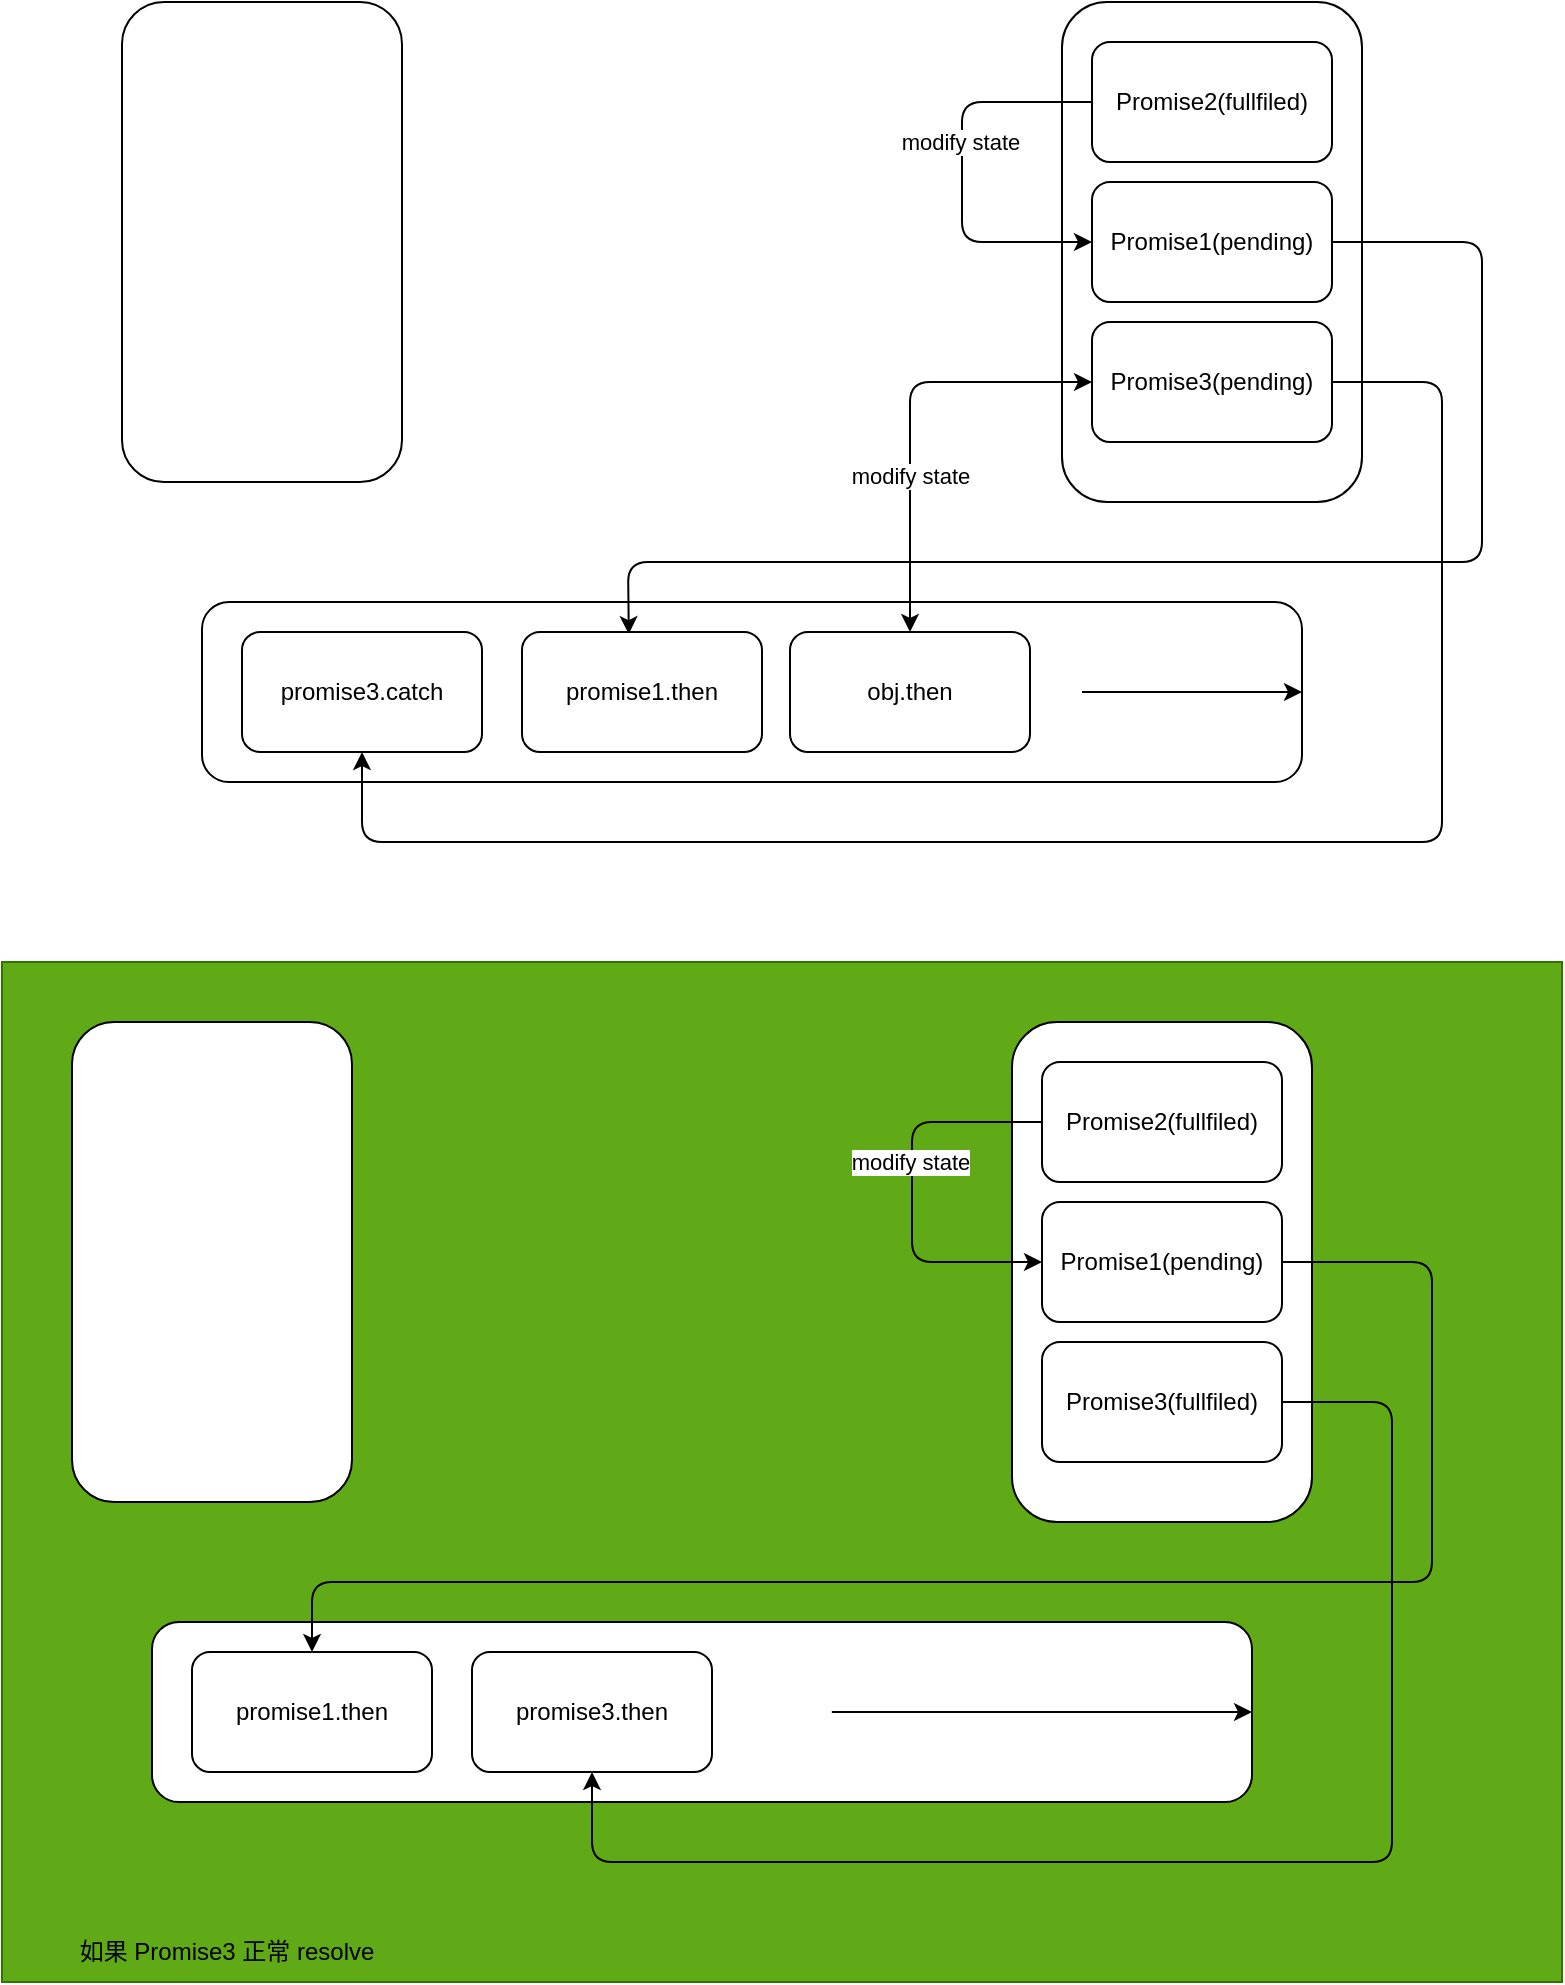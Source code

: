 <mxfile>
    <diagram id="1ImarSw1J3JyCWjy4Q7E" name="第 1 页">
        <mxGraphModel dx="1002" dy="428" grid="1" gridSize="10" guides="1" tooltips="1" connect="1" arrows="1" fold="1" page="1" pageScale="1" pageWidth="827" pageHeight="1169" math="0" shadow="0">
            <root>
                <mxCell id="0"/>
                <mxCell id="1" parent="0"/>
                <mxCell id="53" value="" style="rounded=0;whiteSpace=wrap;html=1;fillColor=#60a917;fontColor=#ffffff;strokeColor=#2D7600;" parent="1" vertex="1">
                    <mxGeometry x="20" y="480" width="780" height="510" as="geometry"/>
                </mxCell>
                <mxCell id="8" value="" style="rounded=1;whiteSpace=wrap;html=1;" parent="1" vertex="1">
                    <mxGeometry x="80" width="140" height="240" as="geometry"/>
                </mxCell>
                <mxCell id="2" value="" style="rounded=1;whiteSpace=wrap;html=1;" parent="1" vertex="1">
                    <mxGeometry x="120" y="300" width="550" height="90" as="geometry"/>
                </mxCell>
                <mxCell id="3" value="" style="rounded=1;whiteSpace=wrap;html=1;" parent="1" vertex="1">
                    <mxGeometry x="550" width="150" height="250" as="geometry"/>
                </mxCell>
                <mxCell id="13" style="edgeStyle=none;html=1;exitX=0;exitY=0.5;exitDx=0;exitDy=0;entryX=0;entryY=0.5;entryDx=0;entryDy=0;" parent="1" source="4" target="5" edge="1">
                    <mxGeometry relative="1" as="geometry">
                        <mxPoint x="500" y="120" as="targetPoint"/>
                        <Array as="points">
                            <mxPoint x="500" y="50"/>
                            <mxPoint x="500" y="120"/>
                        </Array>
                    </mxGeometry>
                </mxCell>
                <mxCell id="17" value="modify state" style="edgeLabel;html=1;align=center;verticalAlign=middle;resizable=0;points=[];" parent="13" vertex="1" connectable="0">
                    <mxGeometry x="-0.152" y="-1" relative="1" as="geometry">
                        <mxPoint as="offset"/>
                    </mxGeometry>
                </mxCell>
                <mxCell id="4" value="Promise2(fullfiled)" style="rounded=1;whiteSpace=wrap;html=1;" parent="1" vertex="1">
                    <mxGeometry x="565" y="20" width="120" height="60" as="geometry"/>
                </mxCell>
                <mxCell id="15" style="edgeStyle=none;html=1;exitX=1;exitY=0.5;exitDx=0;exitDy=0;entryX=0.445;entryY=0.017;entryDx=0;entryDy=0;entryPerimeter=0;" parent="1" source="5" target="14" edge="1">
                    <mxGeometry relative="1" as="geometry">
                        <Array as="points">
                            <mxPoint x="760" y="120"/>
                            <mxPoint x="760" y="280"/>
                            <mxPoint x="333" y="280"/>
                        </Array>
                    </mxGeometry>
                </mxCell>
                <mxCell id="5" value="Promise1(pending)" style="rounded=1;whiteSpace=wrap;html=1;" parent="1" vertex="1">
                    <mxGeometry x="565" y="90" width="120" height="60" as="geometry"/>
                </mxCell>
                <mxCell id="16" style="edgeStyle=none;html=1;exitX=1;exitY=0.5;exitDx=0;exitDy=0;entryX=0.5;entryY=1;entryDx=0;entryDy=0;" parent="1" source="6" target="12" edge="1">
                    <mxGeometry relative="1" as="geometry">
                        <Array as="points">
                            <mxPoint x="740" y="190"/>
                            <mxPoint x="740" y="420"/>
                            <mxPoint x="200" y="420"/>
                        </Array>
                    </mxGeometry>
                </mxCell>
                <mxCell id="6" value="Promise3(pending)" style="rounded=1;whiteSpace=wrap;html=1;" parent="1" vertex="1">
                    <mxGeometry x="565" y="160" width="120" height="60" as="geometry"/>
                </mxCell>
                <mxCell id="55" style="edgeStyle=none;html=1;entryX=0;entryY=0.5;entryDx=0;entryDy=0;startArrow=classic;startFill=1;" edge="1" parent="1" source="7" target="6">
                    <mxGeometry relative="1" as="geometry">
                        <Array as="points">
                            <mxPoint x="474" y="190"/>
                        </Array>
                    </mxGeometry>
                </mxCell>
                <mxCell id="56" value="modify state" style="edgeLabel;html=1;align=center;verticalAlign=middle;resizable=0;points=[];" vertex="1" connectable="0" parent="55">
                    <mxGeometry x="-0.276" relative="1" as="geometry">
                        <mxPoint as="offset"/>
                    </mxGeometry>
                </mxCell>
                <mxCell id="7" value="obj.then" style="rounded=1;whiteSpace=wrap;html=1;" parent="1" vertex="1">
                    <mxGeometry x="414" y="315" width="120" height="60" as="geometry"/>
                </mxCell>
                <mxCell id="12" value="promise3.catch" style="rounded=1;whiteSpace=wrap;html=1;" parent="1" vertex="1">
                    <mxGeometry x="140" y="315" width="120" height="60" as="geometry"/>
                </mxCell>
                <mxCell id="14" value="promise1.then" style="rounded=1;whiteSpace=wrap;html=1;" parent="1" vertex="1">
                    <mxGeometry x="280" y="315" width="120" height="60" as="geometry"/>
                </mxCell>
                <mxCell id="20" value="" style="endArrow=classic;html=1;entryX=1;entryY=0.5;entryDx=0;entryDy=0;" parent="1" target="2" edge="1">
                    <mxGeometry width="50" height="50" relative="1" as="geometry">
                        <mxPoint x="560" y="345" as="sourcePoint"/>
                        <mxPoint x="510" y="320" as="targetPoint"/>
                    </mxGeometry>
                </mxCell>
                <mxCell id="37" value="" style="rounded=1;whiteSpace=wrap;html=1;" parent="1" vertex="1">
                    <mxGeometry x="55" y="510" width="140" height="240" as="geometry"/>
                </mxCell>
                <mxCell id="38" value="" style="rounded=1;whiteSpace=wrap;html=1;" parent="1" vertex="1">
                    <mxGeometry x="95" y="810" width="550" height="90" as="geometry"/>
                </mxCell>
                <mxCell id="39" value="" style="rounded=1;whiteSpace=wrap;html=1;" parent="1" vertex="1">
                    <mxGeometry x="525" y="510" width="150" height="250" as="geometry"/>
                </mxCell>
                <mxCell id="40" style="edgeStyle=none;html=1;exitX=0;exitY=0.5;exitDx=0;exitDy=0;entryX=0;entryY=0.5;entryDx=0;entryDy=0;" parent="1" source="42" target="44" edge="1">
                    <mxGeometry relative="1" as="geometry">
                        <mxPoint x="475" y="630" as="targetPoint"/>
                        <Array as="points">
                            <mxPoint x="475" y="560"/>
                            <mxPoint x="475" y="630"/>
                        </Array>
                    </mxGeometry>
                </mxCell>
                <mxCell id="41" value="modify state" style="edgeLabel;html=1;align=center;verticalAlign=middle;resizable=0;points=[];" parent="40" vertex="1" connectable="0">
                    <mxGeometry x="-0.152" y="-1" relative="1" as="geometry">
                        <mxPoint as="offset"/>
                    </mxGeometry>
                </mxCell>
                <mxCell id="42" value="Promise2(fullfiled)" style="rounded=1;whiteSpace=wrap;html=1;" parent="1" vertex="1">
                    <mxGeometry x="540" y="530" width="120" height="60" as="geometry"/>
                </mxCell>
                <mxCell id="43" style="edgeStyle=none;html=1;exitX=1;exitY=0.5;exitDx=0;exitDy=0;entryX=0.5;entryY=0;entryDx=0;entryDy=0;" parent="1" source="44" target="50" edge="1">
                    <mxGeometry relative="1" as="geometry">
                        <Array as="points">
                            <mxPoint x="735" y="630"/>
                            <mxPoint x="735" y="790"/>
                            <mxPoint x="175" y="790"/>
                        </Array>
                    </mxGeometry>
                </mxCell>
                <mxCell id="44" value="Promise1(pending)" style="rounded=1;whiteSpace=wrap;html=1;" parent="1" vertex="1">
                    <mxGeometry x="540" y="600" width="120" height="60" as="geometry"/>
                </mxCell>
                <mxCell id="45" style="edgeStyle=none;html=1;exitX=1;exitY=0.5;exitDx=0;exitDy=0;entryX=0.5;entryY=1;entryDx=0;entryDy=0;" parent="1" source="46" target="51" edge="1">
                    <mxGeometry relative="1" as="geometry">
                        <Array as="points">
                            <mxPoint x="715" y="700"/>
                            <mxPoint x="715" y="930"/>
                            <mxPoint x="315" y="930"/>
                        </Array>
                    </mxGeometry>
                </mxCell>
                <mxCell id="46" value="Promise3(fullfiled)" style="rounded=1;whiteSpace=wrap;html=1;" parent="1" vertex="1">
                    <mxGeometry x="540" y="670" width="120" height="60" as="geometry"/>
                </mxCell>
                <mxCell id="50" value="promise1.then" style="rounded=1;whiteSpace=wrap;html=1;" parent="1" vertex="1">
                    <mxGeometry x="115" y="825" width="120" height="60" as="geometry"/>
                </mxCell>
                <mxCell id="51" value="promise3.then" style="rounded=1;whiteSpace=wrap;html=1;" parent="1" vertex="1">
                    <mxGeometry x="255" y="825" width="120" height="60" as="geometry"/>
                </mxCell>
                <mxCell id="52" value="" style="endArrow=classic;html=1;entryX=1;entryY=0.5;entryDx=0;entryDy=0;exitX=0.618;exitY=0.5;exitDx=0;exitDy=0;exitPerimeter=0;" parent="1" source="38" target="38" edge="1">
                    <mxGeometry width="50" height="50" relative="1" as="geometry">
                        <mxPoint x="435" y="880" as="sourcePoint"/>
                        <mxPoint x="485" y="830" as="targetPoint"/>
                    </mxGeometry>
                </mxCell>
                <mxCell id="54" value="如果 Promise3 正常 resolve" style="text;html=1;strokeColor=none;fillColor=none;align=center;verticalAlign=middle;whiteSpace=wrap;rounded=0;" parent="1" vertex="1">
                    <mxGeometry x="35" y="960" width="195" height="30" as="geometry"/>
                </mxCell>
            </root>
        </mxGraphModel>
    </diagram>
</mxfile>